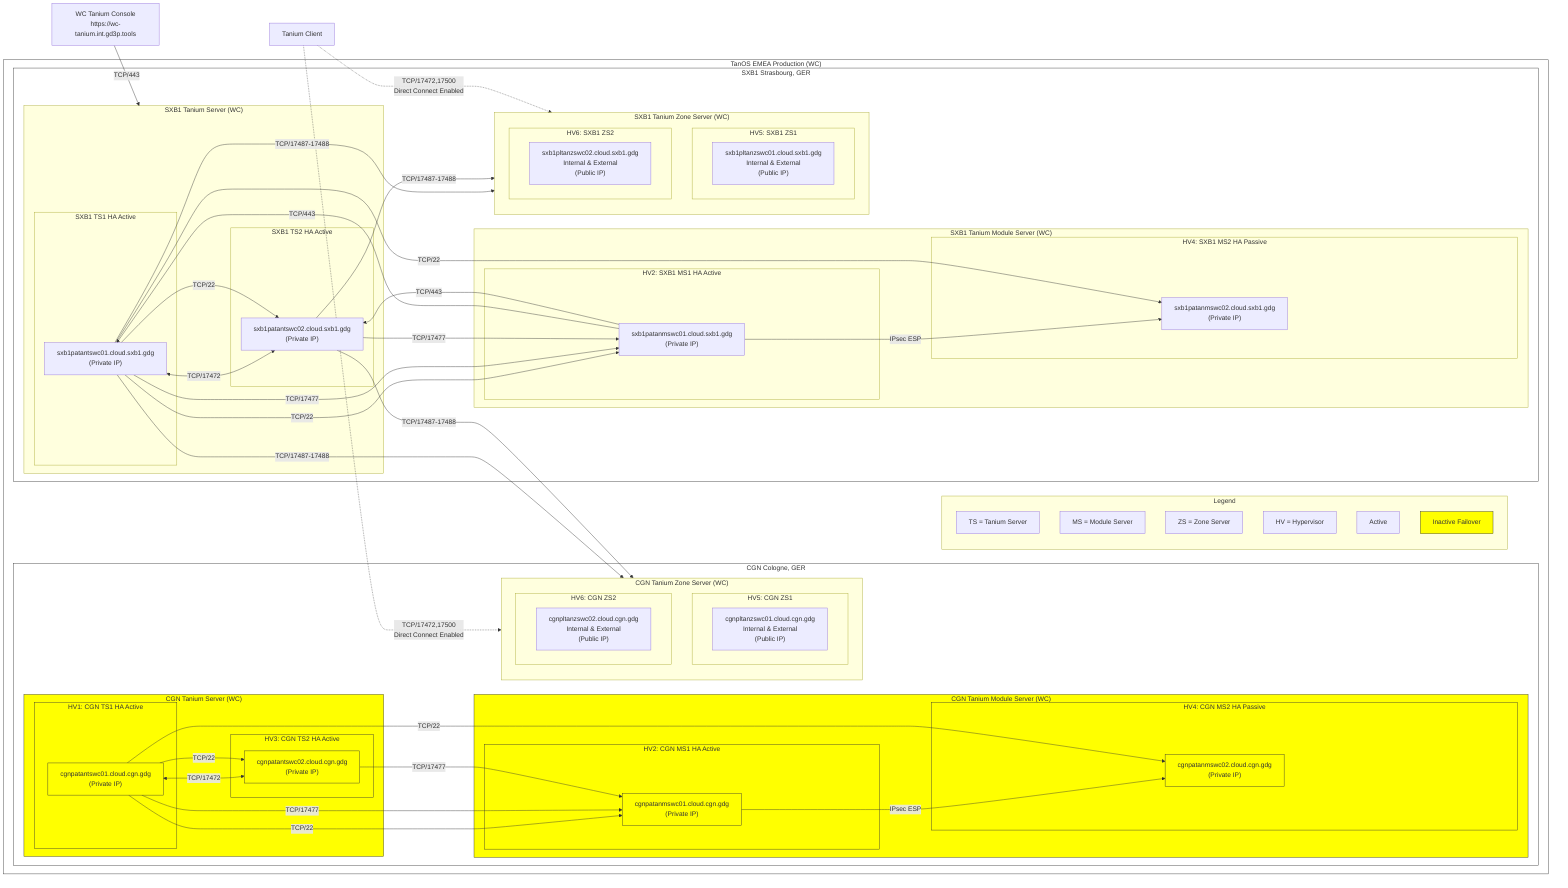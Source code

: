 flowchart LR
    %% Define nodes and subgraphs
    subgraph TanOS_EMEA_Prod["TanOS EMEA Production (WC)"]
        subgraph Legend["Legend"]
            TS["TS = Tanium Server"]
            MS["MS = Module Server"]
            ZS["ZS = Zone Server"]
            HV["HV = Hypervisor"]
            active["Active"]
            failover["Inactive Failover"]
            class failover yellow
        end
        subgraph CGN["CGN Cologne, GER"]
            subgraph TS_CGN["CGN Tanium Server (WC)"]
                %% Failover Cluster
                subgraph CGN_HV1["HV1: CGN TS1 HA Active"]
                    TS_CGN_1["cgnpatantswc01.cloud.cgn.gdg<br>(Private IP)"]
                    class TS_CGN_1 yellow
                end
                subgraph CGN_HV3["HV3: CGN TS2 HA Active"]
                    TS_CGN_2["cgnpatantswc02.cloud.cgn.gdg<br>(Private IP)"]
                    class TS_CGN_2 yellow
                end
                TS_CGN_1 <-->|"TCP/17472"| TS_CGN_2
            end
            subgraph MS_CGN["CGN Tanium Module Server (WC)"]
                subgraph CGN_HV2["HV2: CGN MS1 HA Active"]
                    MS_CGN_1["cgnpatanmswc01.cloud.cgn.gdg<br>(Private IP)"]
                    class MS_CGN_1 yellow
                end
                subgraph CGN_HV4["HV4: CGN MS2 HA Passive"]
                    MS_CGN_2["cgnpatanmswc02.cloud.cgn.gdg<br>(Private IP)"]
                    class MS_CGN_2 yellow
                end
                MS_CGN_1 -->|"IPsec ESP"| MS_CGN_2
            end
            subgraph ZS_CGN["CGN Tanium Zone Server (WC)"]
                %% Connects to Active Cluster
                subgraph CGN_HV5["HV5: CGN ZS1"]
                    ZS_CGN_1["cgnpltanzswc01.cloud.cgn.gdg<br/>Internal & External<br>(Public IP)"]
                end
                subgraph CGN_HV6["HV6: CGN ZS2"]
                    ZS_CGN_2["cgnpltanzswc02.cloud.cgn.gdg<br/>Internal & External<br>(Public IP)"]
                end
            end
        end
        subgraph SXB1["SXB1 Strasbourg, GER"]
            subgraph TS_SXB1["SXB1 Tanium Server (WC)"]
                %% Active Cluster
                subgraph SXB1_HV1["SXB1 TS1 HA Active"]
                    TS_SXB1_1["sxb1patantswc01.cloud.sxb1.gdg<br>(Private IP)"]
                end
                subgraph SXB1_HV3["SXB1 TS2 HA Active"]
                    TS_SXB1_2["sxb1patantswc02.cloud.sxb1.gdg<br>(Private IP)"]
                end
                TS_SXB1_1 <-->|"TCP/17472"| TS_SXB1_2
            end
            subgraph MS_SXB1["SXB1 Tanium Module Server (WC)"]
                subgraph SXB1_HV2["HV2: SXB1 MS1 HA Active"]
                    MS_SXB1_1["sxb1patanmswc01.cloud.sxb1.gdg<br>(Private IP)"]
                end
                subgraph SXB1_HV4["HV4: SXB1 MS2 HA Passive"]
                    MS_SXB1_2["sxb1patanmswc02.cloud.sxb1.gdg<br>(Private IP)"]
                end
                MS_SXB1_1 -->|"IPsec ESP"| MS_SXB1_2
            end
            subgraph ZS_SXB1["SXB1 Tanium Zone Server (WC)"]
                %% Connects to Active Cluster
                subgraph SXB1_HV5["HV5: SXB1 ZS1"]
                    ZS_SXB1_1["sxb1pltanzswc01.cloud.sxb1.gdg<br/>Internal & External<br>(Public IP)"]
                end
                subgraph SXB1_HV6["HV6: SXB1 ZS2"]
                    ZS_SXB1_2["sxb1pltanzswc02.cloud.sxb1.gdg<br/>Internal & External<br>(Public IP)"]
                end
            end
        end
    end

    %% Define nodes not part of a subgraph
    %%Title("TanOS Tanium Production"):::StyleGoDaddyProd
    %%TaniumClientInt["Tanium Client"]
    TaniumClientExt["Tanium Client"]
    TaniumConsole["WC Tanium Console<br/>https://wc-tanium.int.gd3p.tools"]
    %%RDPClient["RDP Client"]

    %% Define relationships
    TS_SXB1_1 -->|"TCP/22"| TS_SXB1_2 & MS_SXB1_1 & MS_SXB1_2
    TS_CGN_1 -->|"TCP/22"| TS_CGN_2 & MS_CGN_1 & MS_CGN_2
    TS_SXB1_1 & TS_SXB1_2 -->|"TCP/17487-17488"| ZS_SXB1  & ZS_CGN
    TS_SXB1_1 & TS_SXB1_2 -->|"TCP/17477"| MS_SXB1_1
    TS_CGN_1 & TS_CGN_2 -->|"TCP/17477"| MS_CGN_1
    MS_SXB1_1 -->|"TCP/443"| TS_SXB1_1 & TS_SXB1_2

    TaniumClientExt .->|"TCP/17472,17500<br/>Direct Connect Enabled"| ZS_SXB1 & ZS_CGN
    TaniumConsole -->|"TCP/443"| TS_SXB1

    %% Add hyperlinks
    click TaniumConsole "https://wc-tanium.int.gd3p.tools" "WC Tanium Console (VPN Required)"

    %% Define styles
    classDef StyleGoDaddyProd fill:#E22726,color:#000000,stroke:#FFFFFF,stroke-width:1px;
    classDef StyleGoDaddyProdEMEA fill:#FED317,color:#2F1C4C,stroke:#FADCD9,stroke-width:1px;
    classDef StyleGoDaddyDev fill:#00782E,color:#D8EFEF,stroke:#FFEEA9,stroke-width:1px;
    classDef yellow fill:#ff0,stroke:#333,stroke-width:1px;
    classDef white fill:#fff,stroke:#333,stroke-width:1px;

    class TanOS_EMEA_Prod white
    class CGN white
    class SXB1 white
    class TS_CGN yellow
    class MS_CGN yellow
    class CGN_HV1 yellow
    class CGN_HV2 yellow
    class CGN_HV3 yellow
    class CGN_HV4 yellow

    %% Assign styles
    %%class Title StyleGoDaddyProdEMEA;